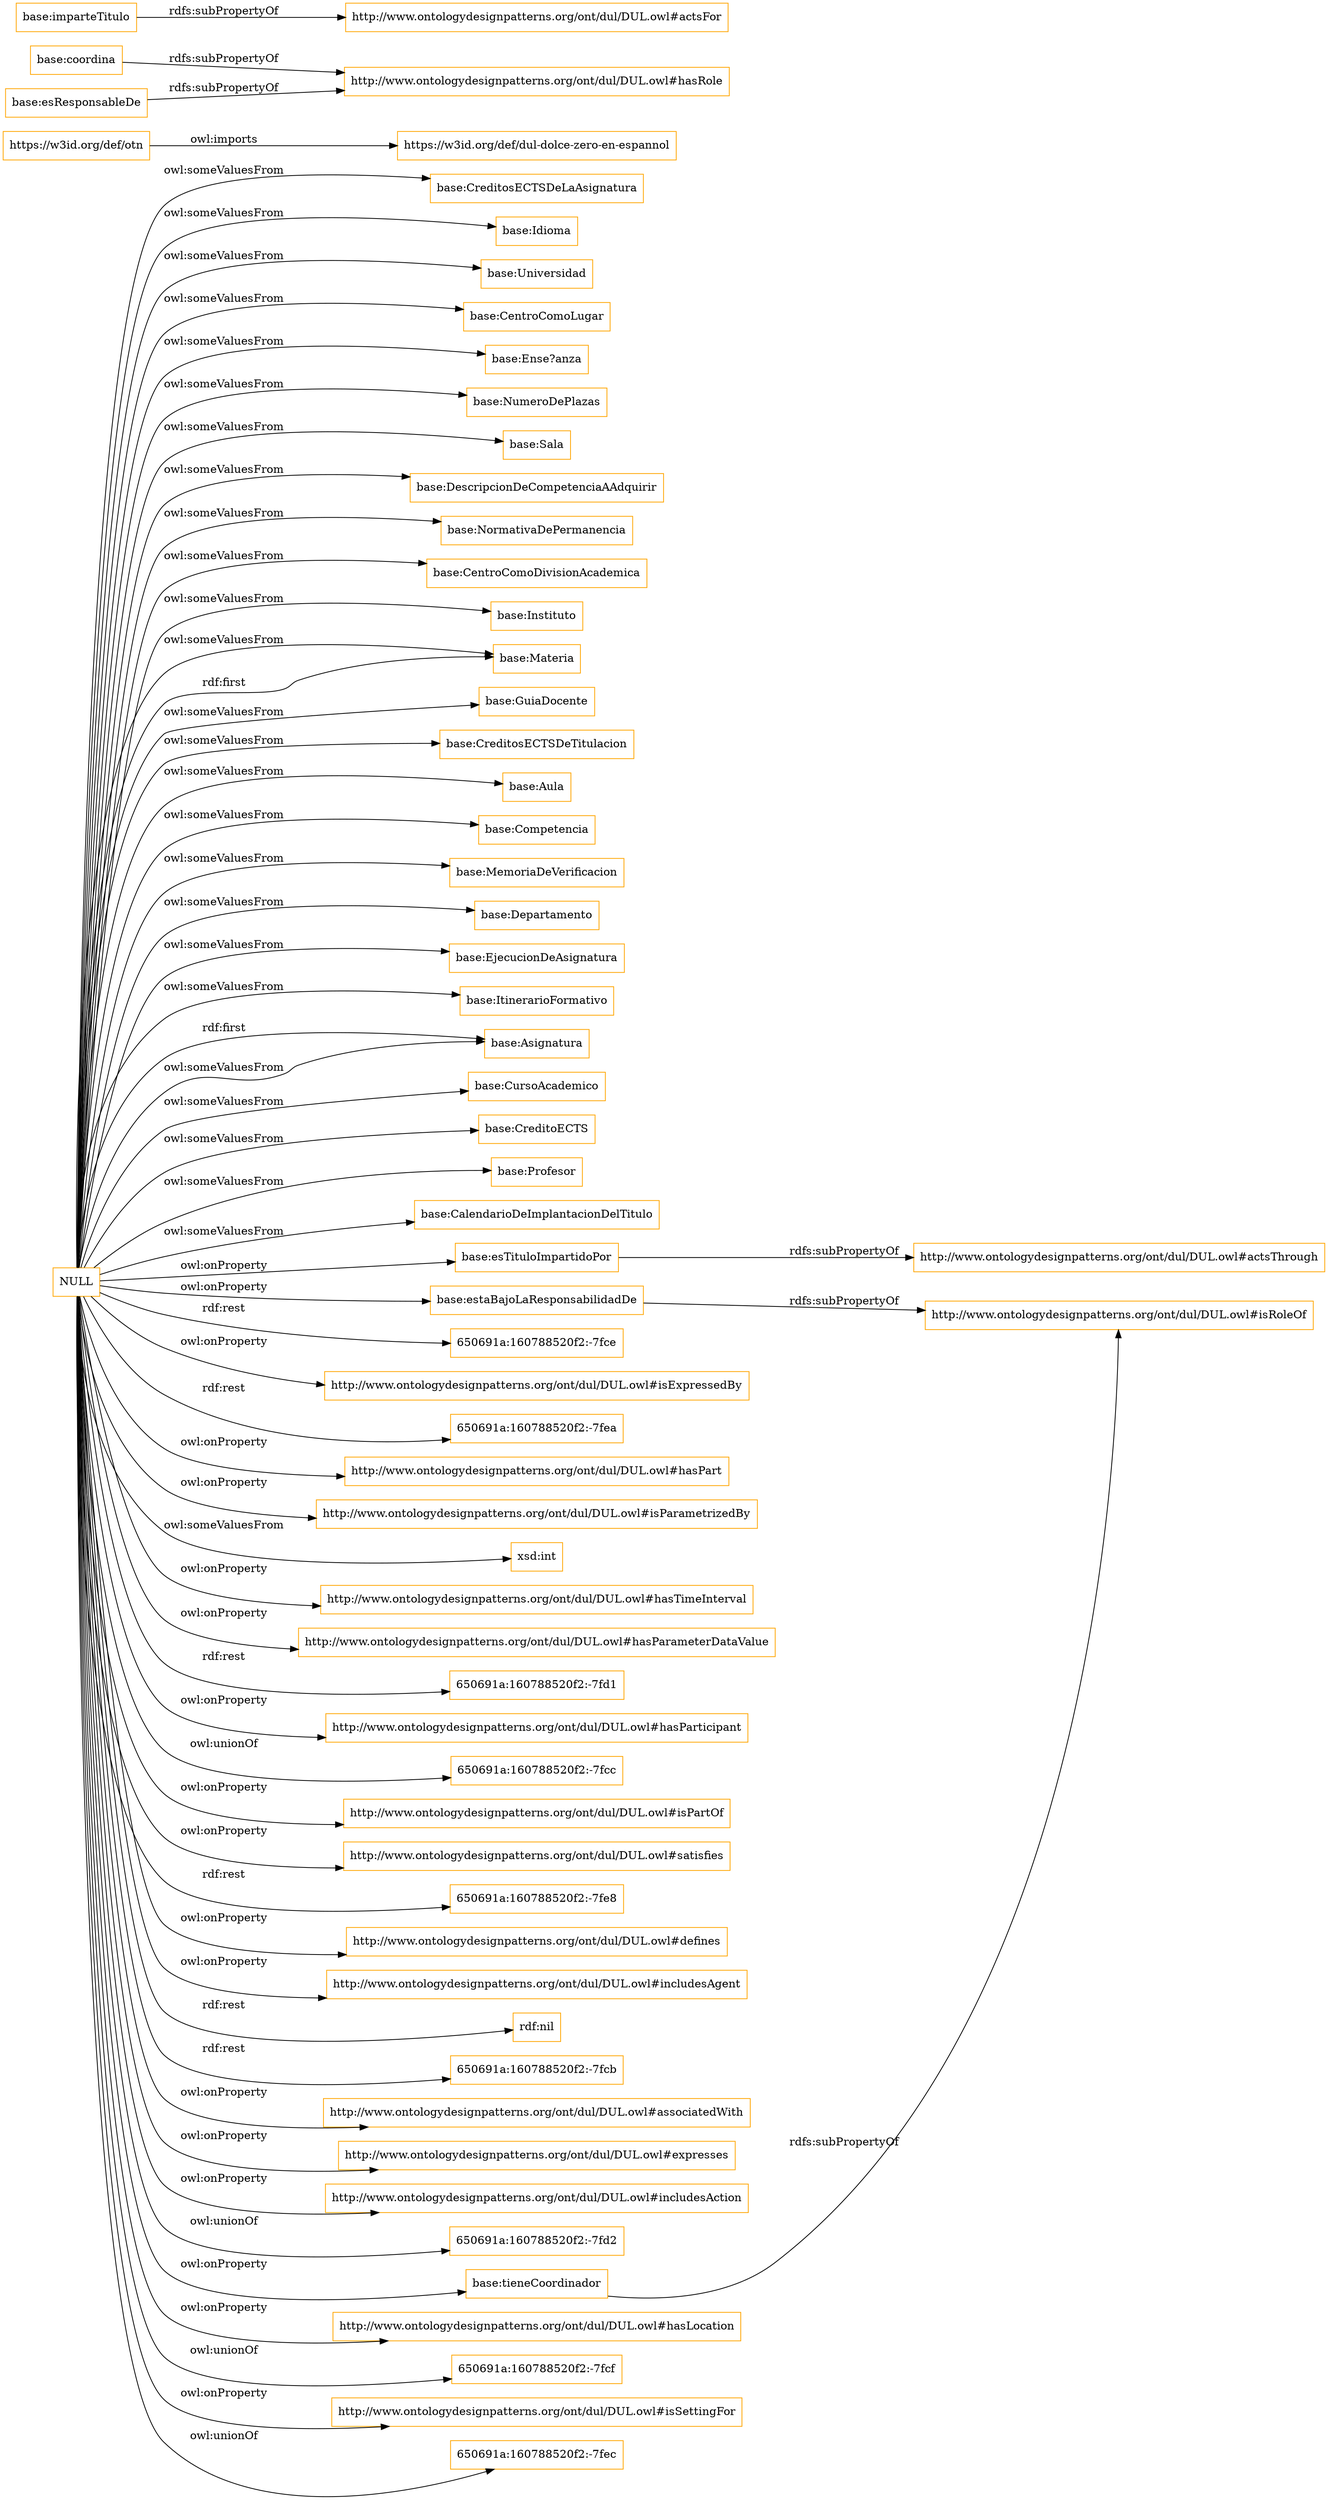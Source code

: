 digraph ar2dtool_diagram { 
rankdir=LR;
size="1501"
node [shape = rectangle, color="orange"]; "base:CreditosECTSDeLaAsignatura" "base:Idioma" "base:Universidad" "base:CentroComoLugar" "base:Ense?anza" "base:NumeroDePlazas" "base:Sala" "base:DescripcionDeCompetenciaAAdquirir" "base:NormativaDePermanencia" "base:CentroComoDivisionAcademica" "base:Instituto" "base:Materia" "base:GuiaDocente" "base:CreditosECTSDeTitulacion" "base:Aula" "base:Competencia" "base:MemoriaDeVerificacion" "base:Departamento" "base:EjecucionDeAsignatura" "base:ItinerarioFormativo" "base:Asignatura" "base:CursoAcademico" "base:CreditoECTS" "base:Profesor" "base:CalendarioDeImplantacionDelTitulo" ; /*classes style*/
	"base:esTituloImpartidoPor" -> "http://www.ontologydesignpatterns.org/ont/dul/DUL.owl#actsThrough" [ label = "rdfs:subPropertyOf" ];
	"https://w3id.org/def/otn" -> "https://w3id.org/def/dul-dolce-zero-en-espannol" [ label = "owl:imports" ];
	"base:estaBajoLaResponsabilidadDe" -> "http://www.ontologydesignpatterns.org/ont/dul/DUL.owl#isRoleOf" [ label = "rdfs:subPropertyOf" ];
	"base:coordina" -> "http://www.ontologydesignpatterns.org/ont/dul/DUL.owl#hasRole" [ label = "rdfs:subPropertyOf" ];
	"base:imparteTitulo" -> "http://www.ontologydesignpatterns.org/ont/dul/DUL.owl#actsFor" [ label = "rdfs:subPropertyOf" ];
	"NULL" -> "650691a:160788520f2:-7fce" [ label = "rdf:rest" ];
	"NULL" -> "http://www.ontologydesignpatterns.org/ont/dul/DUL.owl#isExpressedBy" [ label = "owl:onProperty" ];
	"NULL" -> "base:CentroComoLugar" [ label = "owl:someValuesFrom" ];
	"NULL" -> "base:Departamento" [ label = "owl:someValuesFrom" ];
	"NULL" -> "650691a:160788520f2:-7fea" [ label = "rdf:rest" ];
	"NULL" -> "http://www.ontologydesignpatterns.org/ont/dul/DUL.owl#hasPart" [ label = "owl:onProperty" ];
	"NULL" -> "base:Profesor" [ label = "owl:someValuesFrom" ];
	"NULL" -> "base:EjecucionDeAsignatura" [ label = "owl:someValuesFrom" ];
	"NULL" -> "http://www.ontologydesignpatterns.org/ont/dul/DUL.owl#isParametrizedBy" [ label = "owl:onProperty" ];
	"NULL" -> "base:Idioma" [ label = "owl:someValuesFrom" ];
	"NULL" -> "base:ItinerarioFormativo" [ label = "owl:someValuesFrom" ];
	"NULL" -> "xsd:int" [ label = "owl:someValuesFrom" ];
	"NULL" -> "http://www.ontologydesignpatterns.org/ont/dul/DUL.owl#hasTimeInterval" [ label = "owl:onProperty" ];
	"NULL" -> "base:NumeroDePlazas" [ label = "owl:someValuesFrom" ];
	"NULL" -> "base:esTituloImpartidoPor" [ label = "owl:onProperty" ];
	"NULL" -> "http://www.ontologydesignpatterns.org/ont/dul/DUL.owl#hasParameterDataValue" [ label = "owl:onProperty" ];
	"NULL" -> "650691a:160788520f2:-7fd1" [ label = "rdf:rest" ];
	"NULL" -> "http://www.ontologydesignpatterns.org/ont/dul/DUL.owl#hasParticipant" [ label = "owl:onProperty" ];
	"NULL" -> "650691a:160788520f2:-7fcc" [ label = "owl:unionOf" ];
	"NULL" -> "base:Materia" [ label = "owl:someValuesFrom" ];
	"NULL" -> "http://www.ontologydesignpatterns.org/ont/dul/DUL.owl#isPartOf" [ label = "owl:onProperty" ];
	"NULL" -> "http://www.ontologydesignpatterns.org/ont/dul/DUL.owl#satisfies" [ label = "owl:onProperty" ];
	"NULL" -> "base:Universidad" [ label = "owl:someValuesFrom" ];
	"NULL" -> "650691a:160788520f2:-7fe8" [ label = "rdf:rest" ];
	"NULL" -> "http://www.ontologydesignpatterns.org/ont/dul/DUL.owl#defines" [ label = "owl:onProperty" ];
	"NULL" -> "base:CreditoECTS" [ label = "owl:someValuesFrom" ];
	"NULL" -> "base:CalendarioDeImplantacionDelTitulo" [ label = "owl:someValuesFrom" ];
	"NULL" -> "http://www.ontologydesignpatterns.org/ont/dul/DUL.owl#includesAgent" [ label = "owl:onProperty" ];
	"NULL" -> "rdf:nil" [ label = "rdf:rest" ];
	"NULL" -> "650691a:160788520f2:-7fcb" [ label = "rdf:rest" ];
	"NULL" -> "base:MemoriaDeVerificacion" [ label = "owl:someValuesFrom" ];
	"NULL" -> "http://www.ontologydesignpatterns.org/ont/dul/DUL.owl#associatedWith" [ label = "owl:onProperty" ];
	"NULL" -> "base:Asignatura" [ label = "rdf:first" ];
	"NULL" -> "http://www.ontologydesignpatterns.org/ont/dul/DUL.owl#expresses" [ label = "owl:onProperty" ];
	"NULL" -> "base:Asignatura" [ label = "owl:someValuesFrom" ];
	"NULL" -> "base:CursoAcademico" [ label = "owl:someValuesFrom" ];
	"NULL" -> "base:CreditosECTSDeTitulacion" [ label = "owl:someValuesFrom" ];
	"NULL" -> "base:estaBajoLaResponsabilidadDe" [ label = "owl:onProperty" ];
	"NULL" -> "base:CentroComoDivisionAcademica" [ label = "owl:someValuesFrom" ];
	"NULL" -> "base:Ense?anza" [ label = "owl:someValuesFrom" ];
	"NULL" -> "http://www.ontologydesignpatterns.org/ont/dul/DUL.owl#includesAction" [ label = "owl:onProperty" ];
	"NULL" -> "base:Aula" [ label = "owl:someValuesFrom" ];
	"NULL" -> "650691a:160788520f2:-7fd2" [ label = "owl:unionOf" ];
	"NULL" -> "base:GuiaDocente" [ label = "owl:someValuesFrom" ];
	"NULL" -> "base:tieneCoordinador" [ label = "owl:onProperty" ];
	"NULL" -> "http://www.ontologydesignpatterns.org/ont/dul/DUL.owl#hasLocation" [ label = "owl:onProperty" ];
	"NULL" -> "base:Sala" [ label = "owl:someValuesFrom" ];
	"NULL" -> "base:DescripcionDeCompetenciaAAdquirir" [ label = "owl:someValuesFrom" ];
	"NULL" -> "base:Competencia" [ label = "owl:someValuesFrom" ];
	"NULL" -> "base:NormativaDePermanencia" [ label = "owl:someValuesFrom" ];
	"NULL" -> "base:Materia" [ label = "rdf:first" ];
	"NULL" -> "base:CreditosECTSDeLaAsignatura" [ label = "owl:someValuesFrom" ];
	"NULL" -> "650691a:160788520f2:-7fcf" [ label = "owl:unionOf" ];
	"NULL" -> "http://www.ontologydesignpatterns.org/ont/dul/DUL.owl#isSettingFor" [ label = "owl:onProperty" ];
	"NULL" -> "base:Instituto" [ label = "owl:someValuesFrom" ];
	"NULL" -> "650691a:160788520f2:-7fec" [ label = "owl:unionOf" ];
	"base:esResponsableDe" -> "http://www.ontologydesignpatterns.org/ont/dul/DUL.owl#hasRole" [ label = "rdfs:subPropertyOf" ];
	"base:tieneCoordinador" -> "http://www.ontologydesignpatterns.org/ont/dul/DUL.owl#isRoleOf" [ label = "rdfs:subPropertyOf" ];

}
